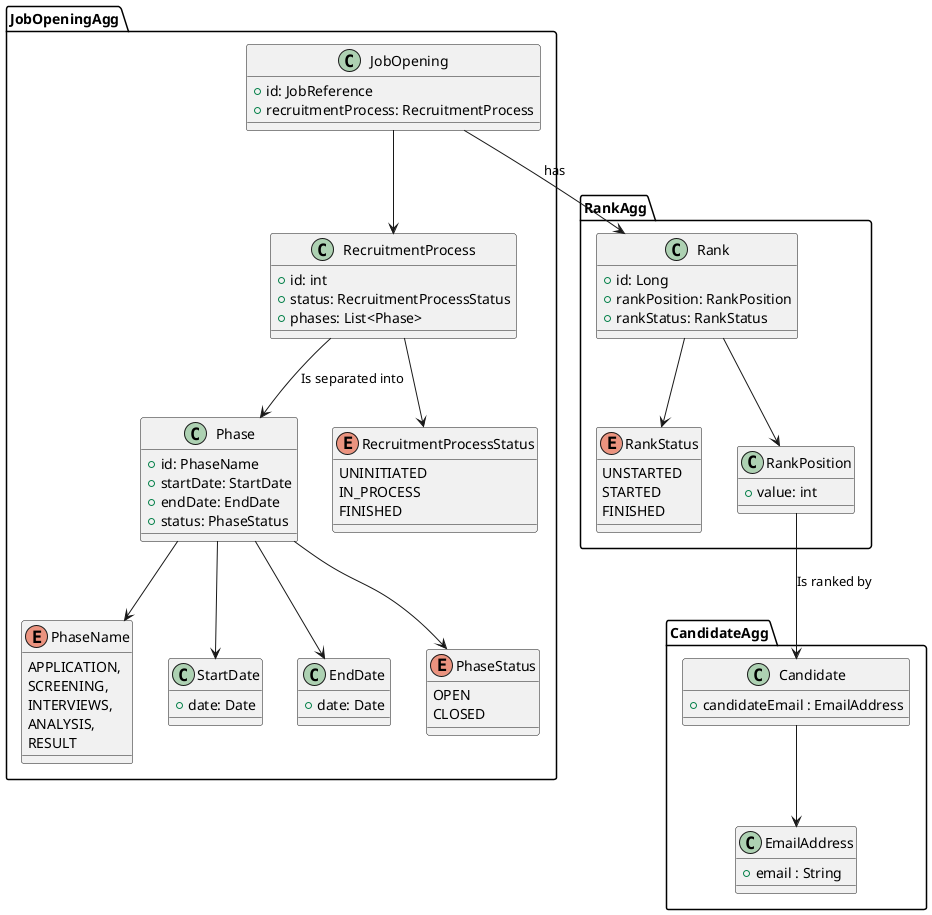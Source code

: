 @startuml DomainModel
package JobOpeningAgg {

    class JobOpening {
        +id: JobReference
        +recruitmentProcess: RecruitmentProcess
    }
    class RecruitmentProcess {
        +id: int
        +status: RecruitmentProcessStatus
        +phases: List<Phase>
    }

    class Phase {
        +id: PhaseName
        +startDate: StartDate
        +endDate: EndDate
        +status: PhaseStatus
    }

    enum PhaseName {
            APPLICATION,
            SCREENING,
            INTERVIEWS,
            ANALYSIS,
            RESULT
    }

    class StartDate {
        +date: Date
    }

    class EndDate {
        +date: Date
    }

    enum PhaseStatus {
        OPEN
        CLOSED
    }

    enum RecruitmentProcessStatus {
        UNINITIATED
        IN_PROCESS
        FINISHED
    }

    JobOpening --> RecruitmentProcess
    RecruitmentProcess --> RecruitmentProcessStatus
    RecruitmentProcess --> Phase : "Is separated into"
    Phase --> PhaseName
    Phase --> StartDate
    Phase --> EndDate
    Phase --> PhaseStatus
}

package RankAgg {
    class Rank {
        +id: Long
        +rankPosition: RankPosition
        +rankStatus: RankStatus
    }

    enum RankStatus {
        UNSTARTED
        STARTED
        FINISHED
    }

    class RankPosition {
        +value: int
    }

    Rank --> RankPosition
    Rank --> RankStatus
    JobOpening --> Rank : "has"
}

package CandidateAgg {
    class Candidate {
        + candidateEmail : EmailAddress
    }

    class EmailAddress{
        + email : String
    }

    Candidate --> EmailAddress
    RankPosition --> Candidate : "Is ranked by"
}
@enduml